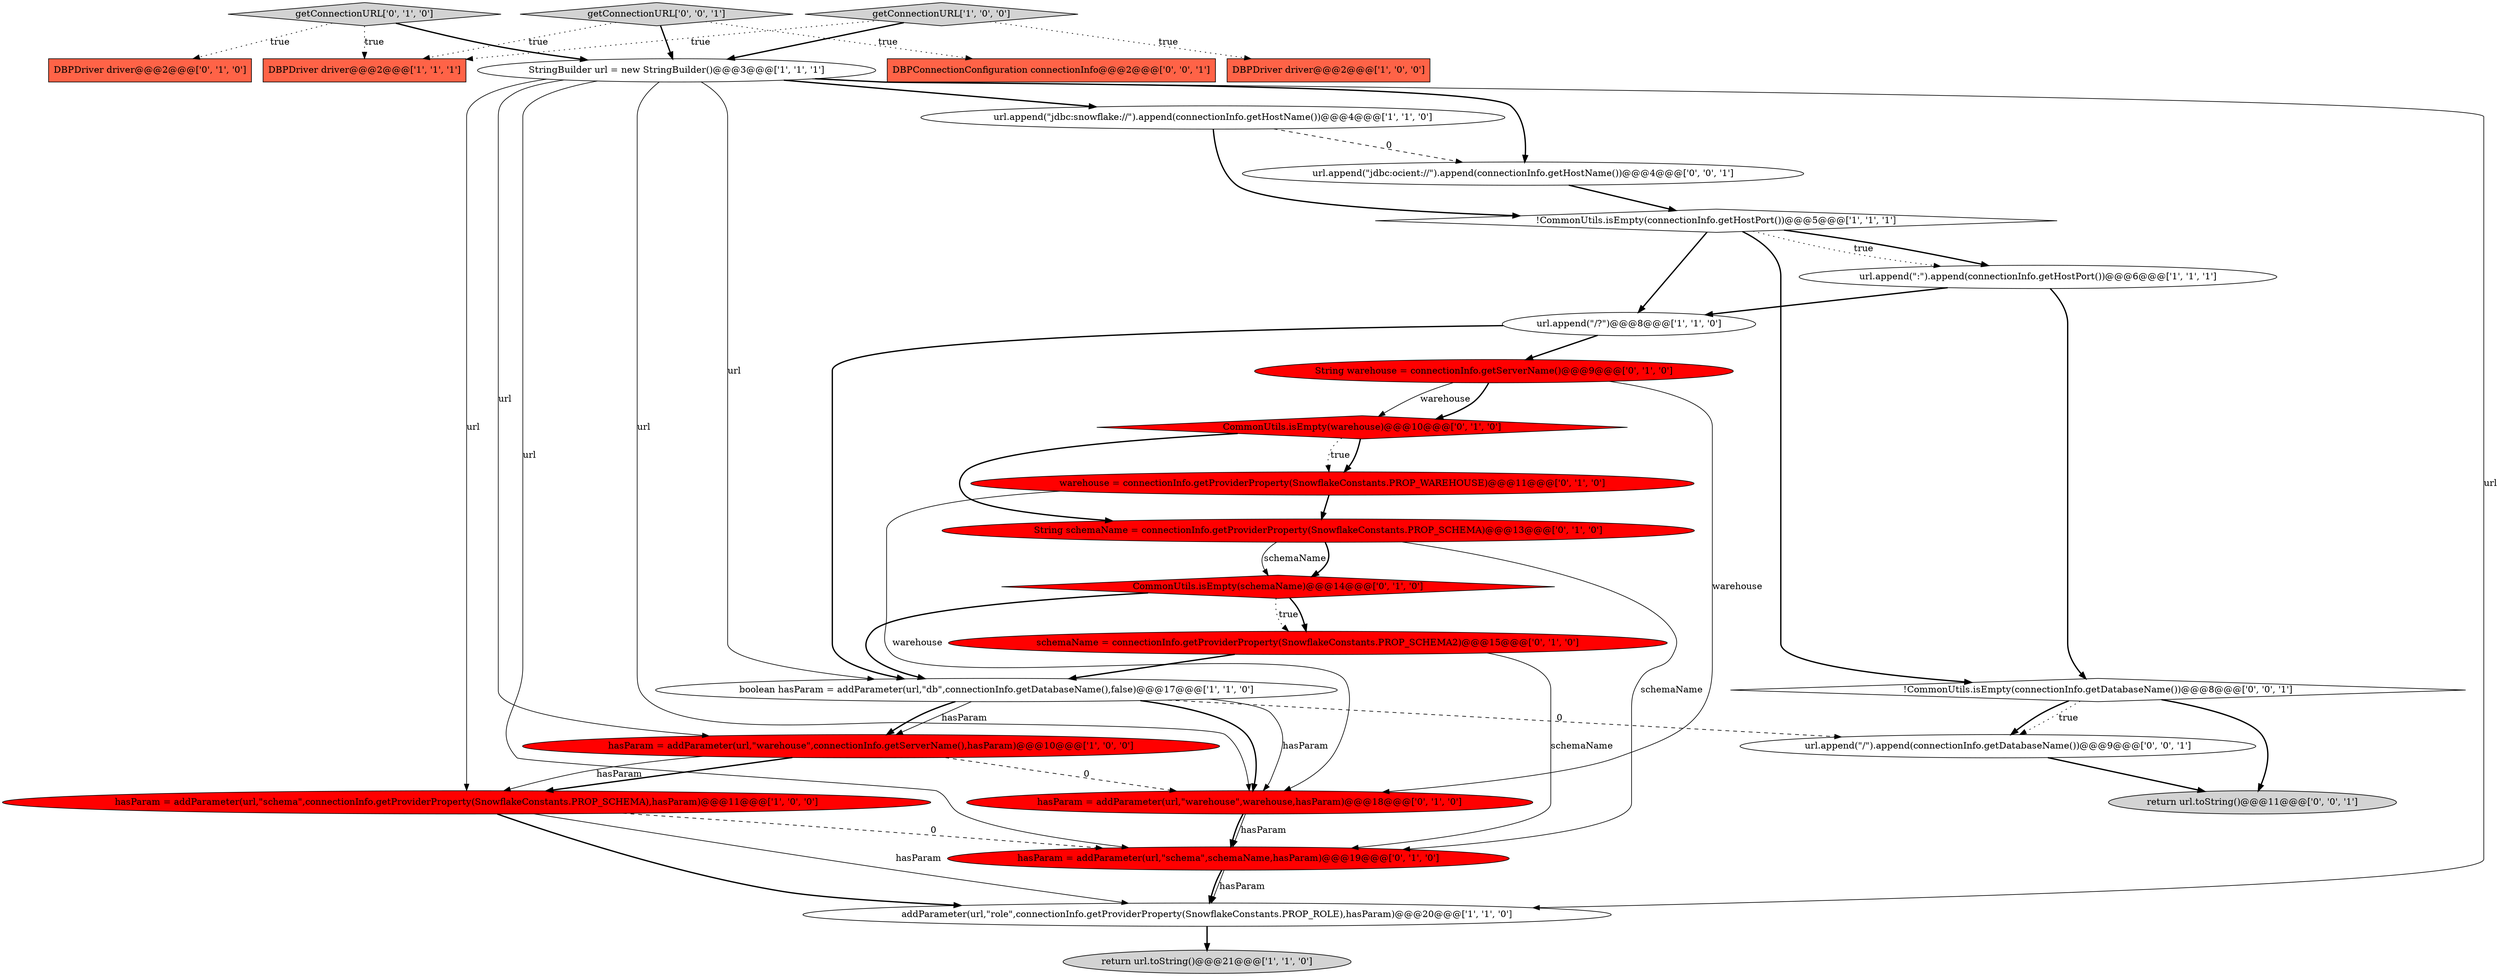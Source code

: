 digraph {
14 [style = filled, label = "getConnectionURL['0', '1', '0']", fillcolor = lightgray, shape = diamond image = "AAA0AAABBB2BBB"];
18 [style = filled, label = "String schemaName = connectionInfo.getProviderProperty(SnowflakeConstants.PROP_SCHEMA)@@@13@@@['0', '1', '0']", fillcolor = red, shape = ellipse image = "AAA1AAABBB2BBB"];
28 [style = filled, label = "!CommonUtils.isEmpty(connectionInfo.getDatabaseName())@@@8@@@['0', '0', '1']", fillcolor = white, shape = diamond image = "AAA0AAABBB3BBB"];
21 [style = filled, label = "hasParam = addParameter(url,\"schema\",schemaName,hasParam)@@@19@@@['0', '1', '0']", fillcolor = red, shape = ellipse image = "AAA1AAABBB2BBB"];
23 [style = filled, label = "return url.toString()@@@11@@@['0', '0', '1']", fillcolor = lightgray, shape = ellipse image = "AAA0AAABBB3BBB"];
26 [style = filled, label = "url.append(\"jdbc:ocient://\").append(connectionInfo.getHostName())@@@4@@@['0', '0', '1']", fillcolor = white, shape = ellipse image = "AAA0AAABBB3BBB"];
6 [style = filled, label = "!CommonUtils.isEmpty(connectionInfo.getHostPort())@@@5@@@['1', '1', '1']", fillcolor = white, shape = diamond image = "AAA0AAABBB1BBB"];
5 [style = filled, label = "hasParam = addParameter(url,\"schema\",connectionInfo.getProviderProperty(SnowflakeConstants.PROP_SCHEMA),hasParam)@@@11@@@['1', '0', '0']", fillcolor = red, shape = ellipse image = "AAA1AAABBB1BBB"];
24 [style = filled, label = "getConnectionURL['0', '0', '1']", fillcolor = lightgray, shape = diamond image = "AAA0AAABBB3BBB"];
12 [style = filled, label = "boolean hasParam = addParameter(url,\"db\",connectionInfo.getDatabaseName(),false)@@@17@@@['1', '1', '0']", fillcolor = white, shape = ellipse image = "AAA0AAABBB1BBB"];
7 [style = filled, label = "url.append(\"/?\")@@@8@@@['1', '1', '0']", fillcolor = white, shape = ellipse image = "AAA0AAABBB1BBB"];
27 [style = filled, label = "url.append(\"/\").append(connectionInfo.getDatabaseName())@@@9@@@['0', '0', '1']", fillcolor = white, shape = ellipse image = "AAA0AAABBB3BBB"];
1 [style = filled, label = "hasParam = addParameter(url,\"warehouse\",connectionInfo.getServerName(),hasParam)@@@10@@@['1', '0', '0']", fillcolor = red, shape = ellipse image = "AAA1AAABBB1BBB"];
13 [style = filled, label = "String warehouse = connectionInfo.getServerName()@@@9@@@['0', '1', '0']", fillcolor = red, shape = ellipse image = "AAA1AAABBB2BBB"];
16 [style = filled, label = "DBPDriver driver@@@2@@@['0', '1', '0']", fillcolor = tomato, shape = box image = "AAA0AAABBB2BBB"];
9 [style = filled, label = "addParameter(url,\"role\",connectionInfo.getProviderProperty(SnowflakeConstants.PROP_ROLE),hasParam)@@@20@@@['1', '1', '0']", fillcolor = white, shape = ellipse image = "AAA0AAABBB1BBB"];
15 [style = filled, label = "warehouse = connectionInfo.getProviderProperty(SnowflakeConstants.PROP_WAREHOUSE)@@@11@@@['0', '1', '0']", fillcolor = red, shape = ellipse image = "AAA1AAABBB2BBB"];
11 [style = filled, label = "url.append(\":\").append(connectionInfo.getHostPort())@@@6@@@['1', '1', '1']", fillcolor = white, shape = ellipse image = "AAA0AAABBB1BBB"];
22 [style = filled, label = "CommonUtils.isEmpty(warehouse)@@@10@@@['0', '1', '0']", fillcolor = red, shape = diamond image = "AAA1AAABBB2BBB"];
10 [style = filled, label = "StringBuilder url = new StringBuilder()@@@3@@@['1', '1', '1']", fillcolor = white, shape = ellipse image = "AAA0AAABBB1BBB"];
25 [style = filled, label = "DBPConnectionConfiguration connectionInfo@@@2@@@['0', '0', '1']", fillcolor = tomato, shape = box image = "AAA0AAABBB3BBB"];
8 [style = filled, label = "getConnectionURL['1', '0', '0']", fillcolor = lightgray, shape = diamond image = "AAA0AAABBB1BBB"];
19 [style = filled, label = "schemaName = connectionInfo.getProviderProperty(SnowflakeConstants.PROP_SCHEMA2)@@@15@@@['0', '1', '0']", fillcolor = red, shape = ellipse image = "AAA1AAABBB2BBB"];
2 [style = filled, label = "url.append(\"jdbc:snowflake://\").append(connectionInfo.getHostName())@@@4@@@['1', '1', '0']", fillcolor = white, shape = ellipse image = "AAA0AAABBB1BBB"];
4 [style = filled, label = "DBPDriver driver@@@2@@@['1', '1', '1']", fillcolor = tomato, shape = box image = "AAA0AAABBB1BBB"];
3 [style = filled, label = "return url.toString()@@@21@@@['1', '1', '0']", fillcolor = lightgray, shape = ellipse image = "AAA0AAABBB1BBB"];
17 [style = filled, label = "hasParam = addParameter(url,\"warehouse\",warehouse,hasParam)@@@18@@@['0', '1', '0']", fillcolor = red, shape = ellipse image = "AAA1AAABBB2BBB"];
20 [style = filled, label = "CommonUtils.isEmpty(schemaName)@@@14@@@['0', '1', '0']", fillcolor = red, shape = diamond image = "AAA1AAABBB2BBB"];
0 [style = filled, label = "DBPDriver driver@@@2@@@['1', '0', '0']", fillcolor = tomato, shape = box image = "AAA0AAABBB1BBB"];
1->5 [style = bold, label=""];
7->13 [style = bold, label=""];
24->10 [style = bold, label=""];
11->28 [style = bold, label=""];
8->10 [style = bold, label=""];
10->17 [style = solid, label="url"];
15->17 [style = solid, label="warehouse"];
22->15 [style = bold, label=""];
19->21 [style = solid, label="schemaName"];
5->9 [style = bold, label=""];
19->12 [style = bold, label=""];
21->9 [style = solid, label="hasParam"];
7->12 [style = bold, label=""];
12->1 [style = solid, label="hasParam"];
2->6 [style = bold, label=""];
24->25 [style = dotted, label="true"];
1->5 [style = solid, label="hasParam"];
24->4 [style = dotted, label="true"];
12->17 [style = solid, label="hasParam"];
12->17 [style = bold, label=""];
14->10 [style = bold, label=""];
17->21 [style = solid, label="hasParam"];
10->26 [style = bold, label=""];
26->6 [style = bold, label=""];
12->1 [style = bold, label=""];
15->18 [style = bold, label=""];
8->4 [style = dotted, label="true"];
10->21 [style = solid, label="url"];
18->20 [style = solid, label="schemaName"];
10->12 [style = solid, label="url"];
13->17 [style = solid, label="warehouse"];
14->16 [style = dotted, label="true"];
18->20 [style = bold, label=""];
5->9 [style = solid, label="hasParam"];
22->18 [style = bold, label=""];
21->9 [style = bold, label=""];
1->17 [style = dashed, label="0"];
10->1 [style = solid, label="url"];
28->23 [style = bold, label=""];
6->11 [style = bold, label=""];
20->12 [style = bold, label=""];
12->27 [style = dashed, label="0"];
10->9 [style = solid, label="url"];
5->21 [style = dashed, label="0"];
9->3 [style = bold, label=""];
13->22 [style = solid, label="warehouse"];
10->2 [style = bold, label=""];
27->23 [style = bold, label=""];
8->0 [style = dotted, label="true"];
13->22 [style = bold, label=""];
28->27 [style = bold, label=""];
18->21 [style = solid, label="schemaName"];
6->11 [style = dotted, label="true"];
20->19 [style = dotted, label="true"];
6->7 [style = bold, label=""];
20->19 [style = bold, label=""];
14->4 [style = dotted, label="true"];
28->27 [style = dotted, label="true"];
22->15 [style = dotted, label="true"];
2->26 [style = dashed, label="0"];
17->21 [style = bold, label=""];
11->7 [style = bold, label=""];
6->28 [style = bold, label=""];
10->5 [style = solid, label="url"];
}
